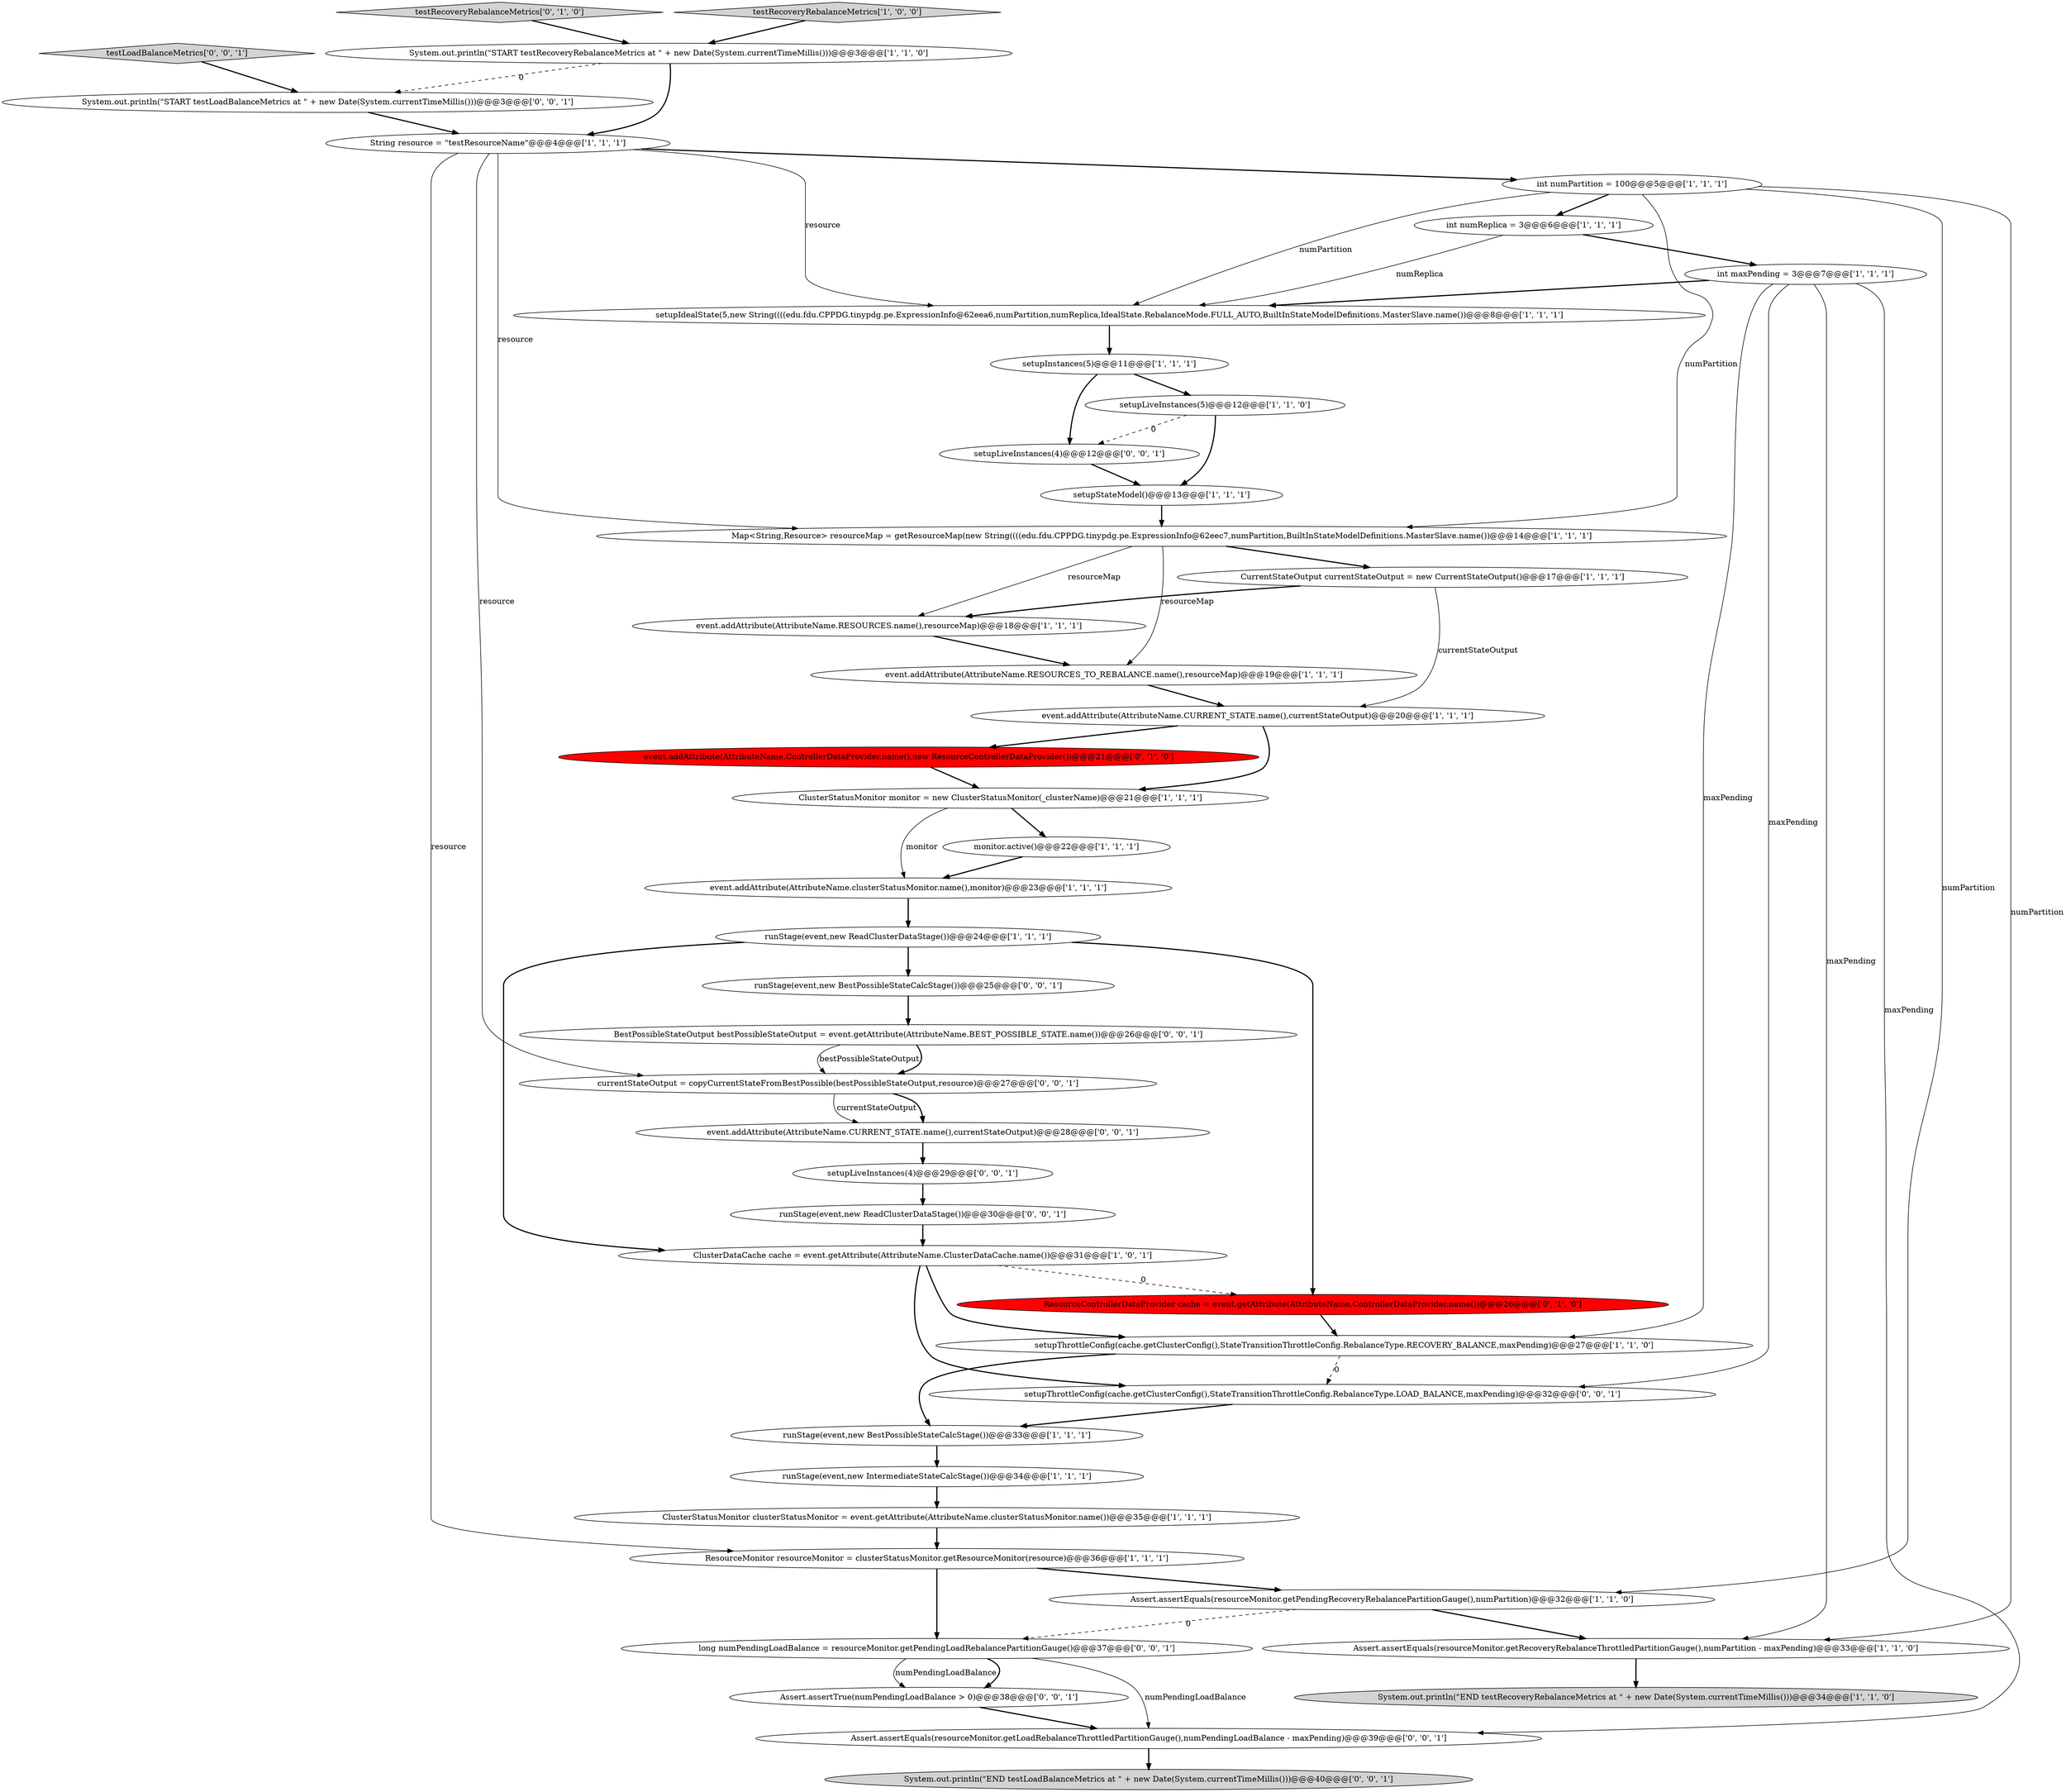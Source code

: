 digraph {
18 [style = filled, label = "Assert.assertEquals(resourceMonitor.getRecoveryRebalanceThrottledPartitionGauge(),numPartition - maxPending)@@@33@@@['1', '1', '0']", fillcolor = white, shape = ellipse image = "AAA0AAABBB1BBB"];
5 [style = filled, label = "runStage(event,new ReadClusterDataStage())@@@24@@@['1', '1', '1']", fillcolor = white, shape = ellipse image = "AAA0AAABBB1BBB"];
21 [style = filled, label = "event.addAttribute(AttributeName.CURRENT_STATE.name(),currentStateOutput)@@@20@@@['1', '1', '1']", fillcolor = white, shape = ellipse image = "AAA0AAABBB1BBB"];
37 [style = filled, label = "testLoadBalanceMetrics['0', '0', '1']", fillcolor = lightgray, shape = diamond image = "AAA0AAABBB3BBB"];
13 [style = filled, label = "setupLiveInstances(5)@@@12@@@['1', '1', '0']", fillcolor = white, shape = ellipse image = "AAA0AAABBB1BBB"];
38 [style = filled, label = "runStage(event,new BestPossibleStateCalcStage())@@@25@@@['0', '0', '1']", fillcolor = white, shape = ellipse image = "AAA0AAABBB3BBB"];
23 [style = filled, label = "System.out.println(\"START testRecoveryRebalanceMetrics at \" + new Date(System.currentTimeMillis()))@@@3@@@['1', '1', '0']", fillcolor = white, shape = ellipse image = "AAA0AAABBB1BBB"];
30 [style = filled, label = "testRecoveryRebalanceMetrics['0', '1', '0']", fillcolor = lightgray, shape = diamond image = "AAA0AAABBB2BBB"];
6 [style = filled, label = "Map<String,Resource> resourceMap = getResourceMap(new String((((edu.fdu.CPPDG.tinypdg.pe.ExpressionInfo@62eec7,numPartition,BuiltInStateModelDefinitions.MasterSlave.name())@@@14@@@['1', '1', '1']", fillcolor = white, shape = ellipse image = "AAA0AAABBB1BBB"];
43 [style = filled, label = "BestPossibleStateOutput bestPossibleStateOutput = event.getAttribute(AttributeName.BEST_POSSIBLE_STATE.name())@@@26@@@['0', '0', '1']", fillcolor = white, shape = ellipse image = "AAA0AAABBB3BBB"];
1 [style = filled, label = "runStage(event,new BestPossibleStateCalcStage())@@@33@@@['1', '1', '1']", fillcolor = white, shape = ellipse image = "AAA0AAABBB1BBB"];
24 [style = filled, label = "setupIdealState(5,new String((((edu.fdu.CPPDG.tinypdg.pe.ExpressionInfo@62eea6,numPartition,numReplica,IdealState.RebalanceMode.FULL_AUTO,BuiltInStateModelDefinitions.MasterSlave.name())@@@8@@@['1', '1', '1']", fillcolor = white, shape = ellipse image = "AAA0AAABBB1BBB"];
33 [style = filled, label = "currentStateOutput = copyCurrentStateFromBestPossible(bestPossibleStateOutput,resource)@@@27@@@['0', '0', '1']", fillcolor = white, shape = ellipse image = "AAA0AAABBB3BBB"];
40 [style = filled, label = "setupLiveInstances(4)@@@12@@@['0', '0', '1']", fillcolor = white, shape = ellipse image = "AAA0AAABBB3BBB"];
9 [style = filled, label = "event.addAttribute(AttributeName.RESOURCES_TO_REBALANCE.name(),resourceMap)@@@19@@@['1', '1', '1']", fillcolor = white, shape = ellipse image = "AAA0AAABBB1BBB"];
14 [style = filled, label = "ClusterStatusMonitor clusterStatusMonitor = event.getAttribute(AttributeName.clusterStatusMonitor.name())@@@35@@@['1', '1', '1']", fillcolor = white, shape = ellipse image = "AAA0AAABBB1BBB"];
41 [style = filled, label = "System.out.println(\"START testLoadBalanceMetrics at \" + new Date(System.currentTimeMillis()))@@@3@@@['0', '0', '1']", fillcolor = white, shape = ellipse image = "AAA0AAABBB3BBB"];
34 [style = filled, label = "setupThrottleConfig(cache.getClusterConfig(),StateTransitionThrottleConfig.RebalanceType.LOAD_BALANCE,maxPending)@@@32@@@['0', '0', '1']", fillcolor = white, shape = ellipse image = "AAA0AAABBB3BBB"];
44 [style = filled, label = "long numPendingLoadBalance = resourceMonitor.getPendingLoadRebalancePartitionGauge()@@@37@@@['0', '0', '1']", fillcolor = white, shape = ellipse image = "AAA0AAABBB3BBB"];
22 [style = filled, label = "runStage(event,new IntermediateStateCalcStage())@@@34@@@['1', '1', '1']", fillcolor = white, shape = ellipse image = "AAA0AAABBB1BBB"];
27 [style = filled, label = "Assert.assertEquals(resourceMonitor.getPendingRecoveryRebalancePartitionGauge(),numPartition)@@@32@@@['1', '1', '0']", fillcolor = white, shape = ellipse image = "AAA0AAABBB1BBB"];
32 [style = filled, label = "System.out.println(\"END testLoadBalanceMetrics at \" + new Date(System.currentTimeMillis()))@@@40@@@['0', '0', '1']", fillcolor = lightgray, shape = ellipse image = "AAA0AAABBB3BBB"];
0 [style = filled, label = "setupThrottleConfig(cache.getClusterConfig(),StateTransitionThrottleConfig.RebalanceType.RECOVERY_BALANCE,maxPending)@@@27@@@['1', '1', '0']", fillcolor = white, shape = ellipse image = "AAA0AAABBB1BBB"];
12 [style = filled, label = "ClusterStatusMonitor monitor = new ClusterStatusMonitor(_clusterName)@@@21@@@['1', '1', '1']", fillcolor = white, shape = ellipse image = "AAA0AAABBB1BBB"];
36 [style = filled, label = "event.addAttribute(AttributeName.CURRENT_STATE.name(),currentStateOutput)@@@28@@@['0', '0', '1']", fillcolor = white, shape = ellipse image = "AAA0AAABBB3BBB"];
39 [style = filled, label = "Assert.assertTrue(numPendingLoadBalance > 0)@@@38@@@['0', '0', '1']", fillcolor = white, shape = ellipse image = "AAA0AAABBB3BBB"];
31 [style = filled, label = "setupLiveInstances(4)@@@29@@@['0', '0', '1']", fillcolor = white, shape = ellipse image = "AAA0AAABBB3BBB"];
28 [style = filled, label = "event.addAttribute(AttributeName.ControllerDataProvider.name(),new ResourceControllerDataProvider())@@@21@@@['0', '1', '0']", fillcolor = red, shape = ellipse image = "AAA1AAABBB2BBB"];
19 [style = filled, label = "int maxPending = 3@@@7@@@['1', '1', '1']", fillcolor = white, shape = ellipse image = "AAA0AAABBB1BBB"];
15 [style = filled, label = "String resource = \"testResourceName\"@@@4@@@['1', '1', '1']", fillcolor = white, shape = ellipse image = "AAA0AAABBB1BBB"];
2 [style = filled, label = "System.out.println(\"END testRecoveryRebalanceMetrics at \" + new Date(System.currentTimeMillis()))@@@34@@@['1', '1', '0']", fillcolor = lightgray, shape = ellipse image = "AAA0AAABBB1BBB"];
17 [style = filled, label = "monitor.active()@@@22@@@['1', '1', '1']", fillcolor = white, shape = ellipse image = "AAA0AAABBB1BBB"];
7 [style = filled, label = "ClusterDataCache cache = event.getAttribute(AttributeName.ClusterDataCache.name())@@@31@@@['1', '0', '1']", fillcolor = white, shape = ellipse image = "AAA0AAABBB1BBB"];
26 [style = filled, label = "testRecoveryRebalanceMetrics['1', '0', '0']", fillcolor = lightgray, shape = diamond image = "AAA0AAABBB1BBB"];
35 [style = filled, label = "runStage(event,new ReadClusterDataStage())@@@30@@@['0', '0', '1']", fillcolor = white, shape = ellipse image = "AAA0AAABBB3BBB"];
11 [style = filled, label = "setupStateModel()@@@13@@@['1', '1', '1']", fillcolor = white, shape = ellipse image = "AAA0AAABBB1BBB"];
25 [style = filled, label = "int numPartition = 100@@@5@@@['1', '1', '1']", fillcolor = white, shape = ellipse image = "AAA0AAABBB1BBB"];
42 [style = filled, label = "Assert.assertEquals(resourceMonitor.getLoadRebalanceThrottledPartitionGauge(),numPendingLoadBalance - maxPending)@@@39@@@['0', '0', '1']", fillcolor = white, shape = ellipse image = "AAA0AAABBB3BBB"];
8 [style = filled, label = "event.addAttribute(AttributeName.RESOURCES.name(),resourceMap)@@@18@@@['1', '1', '1']", fillcolor = white, shape = ellipse image = "AAA0AAABBB1BBB"];
16 [style = filled, label = "event.addAttribute(AttributeName.clusterStatusMonitor.name(),monitor)@@@23@@@['1', '1', '1']", fillcolor = white, shape = ellipse image = "AAA0AAABBB1BBB"];
29 [style = filled, label = "ResourceControllerDataProvider cache = event.getAttribute(AttributeName.ControllerDataProvider.name())@@@26@@@['0', '1', '0']", fillcolor = red, shape = ellipse image = "AAA1AAABBB2BBB"];
3 [style = filled, label = "setupInstances(5)@@@11@@@['1', '1', '1']", fillcolor = white, shape = ellipse image = "AAA0AAABBB1BBB"];
20 [style = filled, label = "CurrentStateOutput currentStateOutput = new CurrentStateOutput()@@@17@@@['1', '1', '1']", fillcolor = white, shape = ellipse image = "AAA0AAABBB1BBB"];
4 [style = filled, label = "int numReplica = 3@@@6@@@['1', '1', '1']", fillcolor = white, shape = ellipse image = "AAA0AAABBB1BBB"];
10 [style = filled, label = "ResourceMonitor resourceMonitor = clusterStatusMonitor.getResourceMonitor(resource)@@@36@@@['1', '1', '1']", fillcolor = white, shape = ellipse image = "AAA0AAABBB1BBB"];
5->29 [style = bold, label=""];
27->18 [style = bold, label=""];
25->24 [style = solid, label="numPartition"];
15->6 [style = solid, label="resource"];
41->15 [style = bold, label=""];
19->42 [style = solid, label="maxPending"];
25->6 [style = solid, label="numPartition"];
20->21 [style = solid, label="currentStateOutput"];
44->39 [style = solid, label="numPendingLoadBalance"];
3->40 [style = bold, label=""];
15->25 [style = bold, label=""];
10->27 [style = bold, label=""];
34->1 [style = bold, label=""];
37->41 [style = bold, label=""];
11->6 [style = bold, label=""];
36->31 [style = bold, label=""];
12->17 [style = bold, label=""];
4->19 [style = bold, label=""];
23->15 [style = bold, label=""];
29->0 [style = bold, label=""];
30->23 [style = bold, label=""];
33->36 [style = solid, label="currentStateOutput"];
25->4 [style = bold, label=""];
14->10 [style = bold, label=""];
12->16 [style = solid, label="monitor"];
6->8 [style = solid, label="resourceMap"];
15->24 [style = solid, label="resource"];
7->0 [style = bold, label=""];
43->33 [style = solid, label="bestPossibleStateOutput"];
13->40 [style = dashed, label="0"];
28->12 [style = bold, label=""];
18->2 [style = bold, label=""];
15->10 [style = solid, label="resource"];
44->39 [style = bold, label=""];
5->38 [style = bold, label=""];
13->11 [style = bold, label=""];
21->28 [style = bold, label=""];
19->24 [style = bold, label=""];
21->12 [style = bold, label=""];
1->22 [style = bold, label=""];
19->0 [style = solid, label="maxPending"];
6->20 [style = bold, label=""];
15->33 [style = solid, label="resource"];
20->8 [style = bold, label=""];
40->11 [style = bold, label=""];
19->34 [style = solid, label="maxPending"];
7->34 [style = bold, label=""];
25->18 [style = solid, label="numPartition"];
31->35 [style = bold, label=""];
10->44 [style = bold, label=""];
4->24 [style = solid, label="numReplica"];
25->27 [style = solid, label="numPartition"];
0->1 [style = bold, label=""];
26->23 [style = bold, label=""];
38->43 [style = bold, label=""];
33->36 [style = bold, label=""];
19->18 [style = solid, label="maxPending"];
8->9 [style = bold, label=""];
9->21 [style = bold, label=""];
3->13 [style = bold, label=""];
16->5 [style = bold, label=""];
43->33 [style = bold, label=""];
5->7 [style = bold, label=""];
42->32 [style = bold, label=""];
44->42 [style = solid, label="numPendingLoadBalance"];
7->29 [style = dashed, label="0"];
23->41 [style = dashed, label="0"];
0->34 [style = dashed, label="0"];
27->44 [style = dashed, label="0"];
6->9 [style = solid, label="resourceMap"];
22->14 [style = bold, label=""];
39->42 [style = bold, label=""];
24->3 [style = bold, label=""];
35->7 [style = bold, label=""];
17->16 [style = bold, label=""];
}
